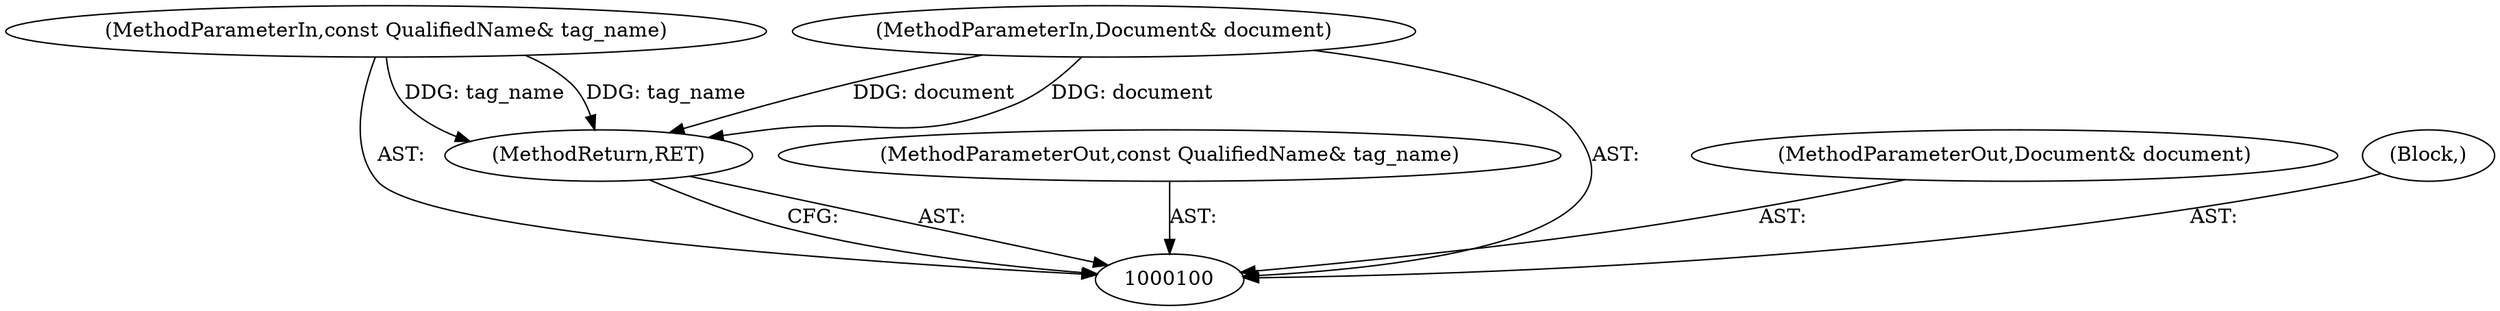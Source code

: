 digraph "1_Chrome_fa17c9878dbeebf991b25ac0deb2b4635d85f1b6" {
"1000104" [label="(MethodReturn,RET)"];
"1000101" [label="(MethodParameterIn,const QualifiedName& tag_name)"];
"1000110" [label="(MethodParameterOut,const QualifiedName& tag_name)"];
"1000102" [label="(MethodParameterIn,Document& document)"];
"1000111" [label="(MethodParameterOut,Document& document)"];
"1000103" [label="(Block,)"];
"1000104" -> "1000100"  [label="AST: "];
"1000104" -> "1000100"  [label="CFG: "];
"1000102" -> "1000104"  [label="DDG: document"];
"1000101" -> "1000104"  [label="DDG: tag_name"];
"1000101" -> "1000100"  [label="AST: "];
"1000101" -> "1000104"  [label="DDG: tag_name"];
"1000110" -> "1000100"  [label="AST: "];
"1000102" -> "1000100"  [label="AST: "];
"1000102" -> "1000104"  [label="DDG: document"];
"1000111" -> "1000100"  [label="AST: "];
"1000103" -> "1000100"  [label="AST: "];
}
